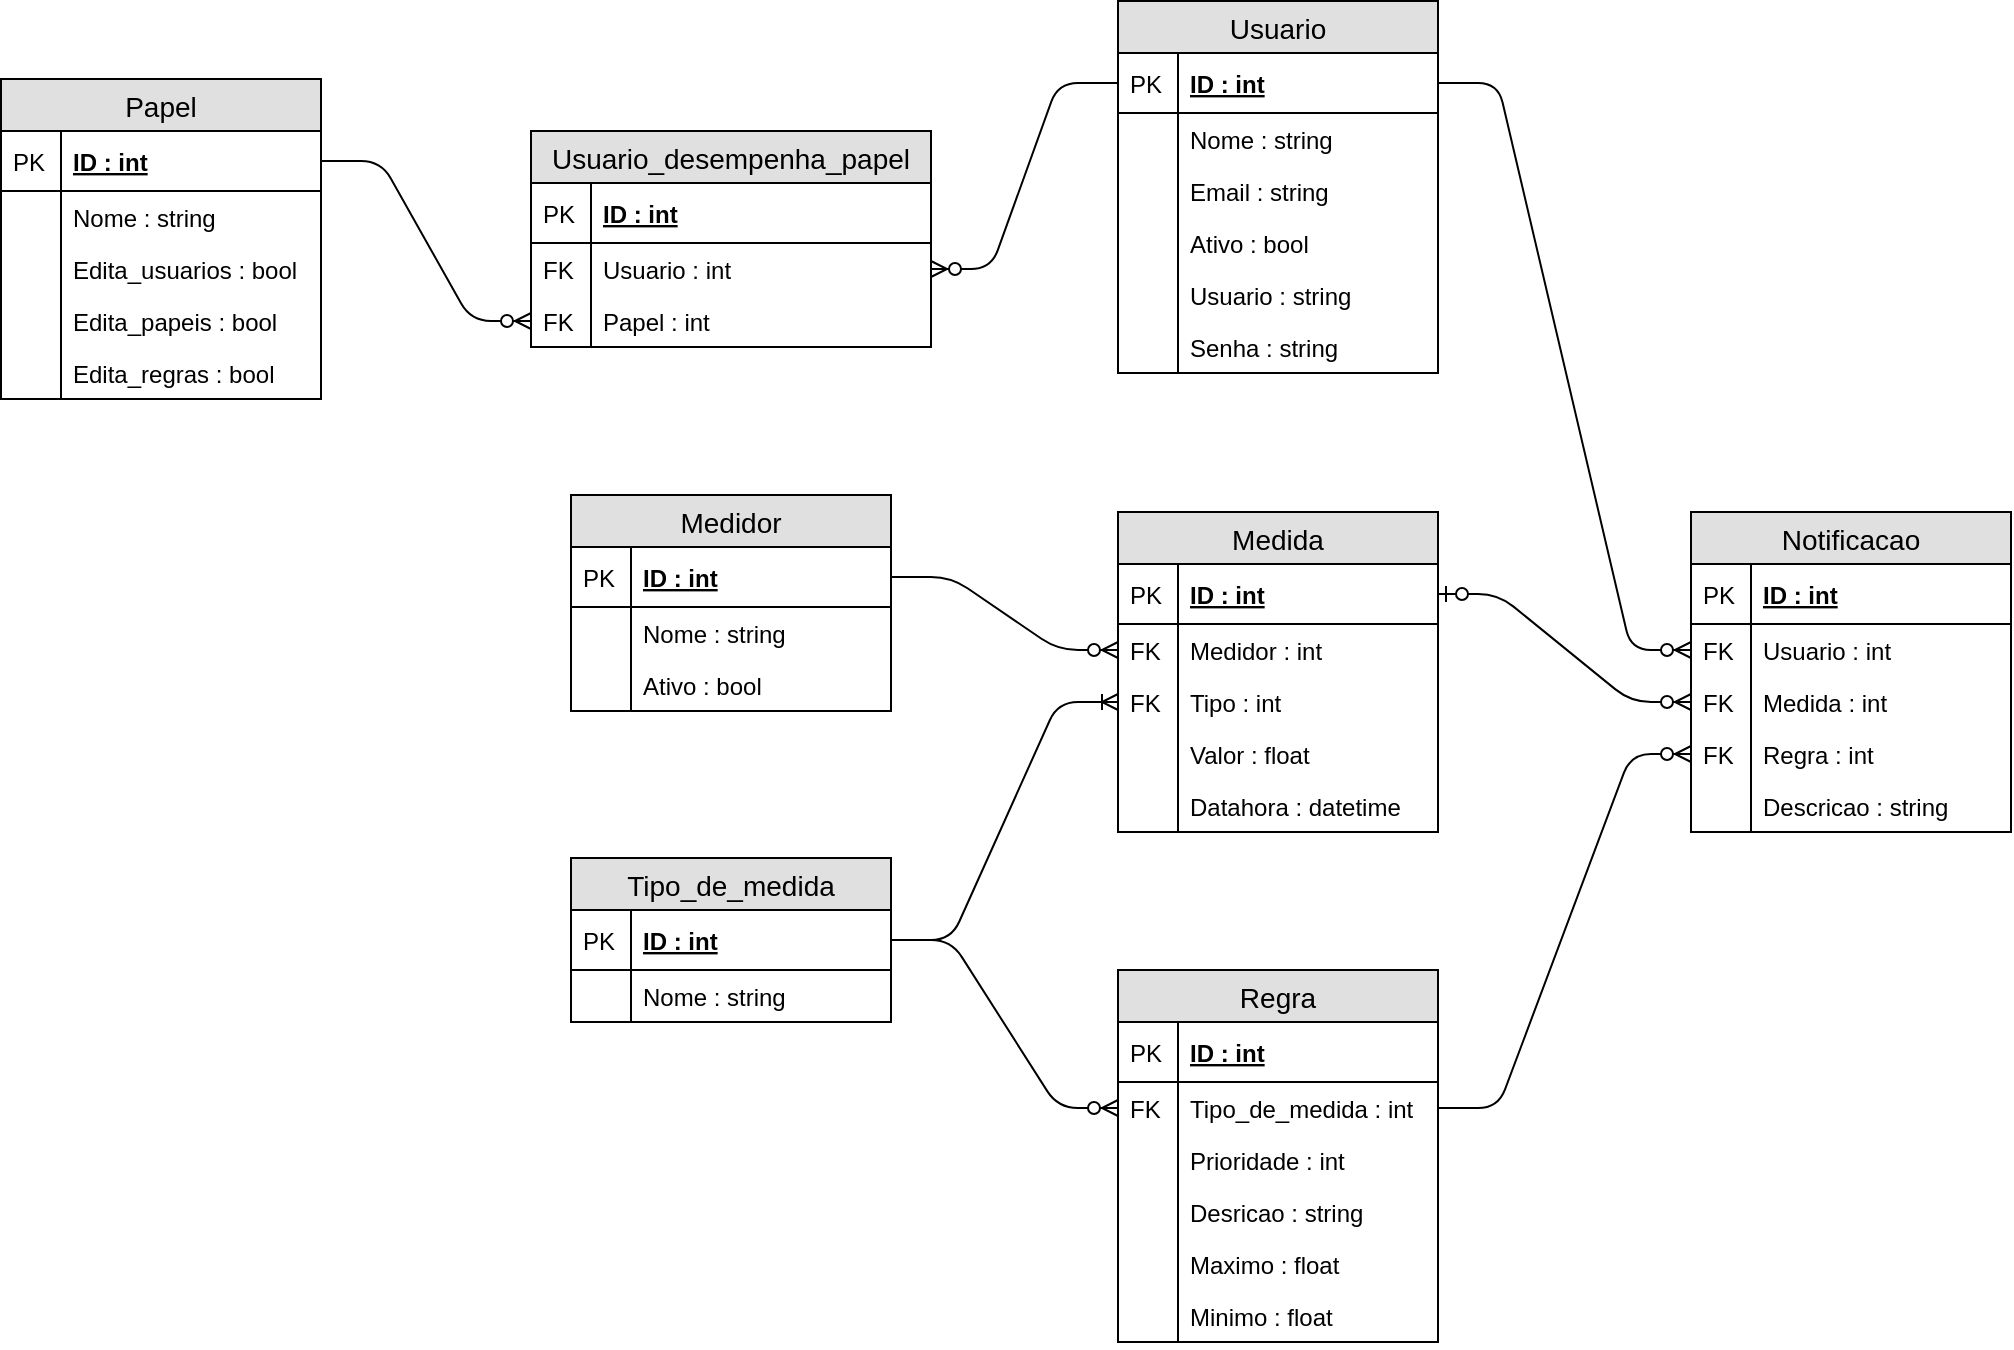 <mxfile version="12.0.0" type="device" pages="1"><diagram id="R5HWI4KA7TlAZD9n3htq" name="Page-1"><mxGraphModel dx="1451" dy="529" grid="1" gridSize="10" guides="1" tooltips="1" connect="1" arrows="1" fold="1" page="1" pageScale="1" pageWidth="1169" pageHeight="827" math="0" shadow="0"><root><mxCell id="0"/><mxCell id="1" parent="0"/><mxCell id="_QGYTrdK6hALxJTFWJvs-78" value="" style="edgeStyle=entityRelationEdgeStyle;fontSize=12;html=1;endArrow=ERzeroToMany;endFill=1;" parent="1" source="_QGYTrdK6hALxJTFWJvs-45" target="_QGYTrdK6hALxJTFWJvs-71" edge="1"><mxGeometry width="100" height="100" relative="1" as="geometry"><mxPoint x="916" y="711" as="sourcePoint"/><mxPoint x="856" y="581" as="targetPoint"/></mxGeometry></mxCell><mxCell id="_QGYTrdK6hALxJTFWJvs-1" value="Medidor" style="swimlane;fontStyle=0;childLayout=stackLayout;horizontal=1;startSize=26;fillColor=#e0e0e0;horizontalStack=0;resizeParent=1;resizeParentMax=0;resizeLast=0;collapsible=1;marginBottom=0;swimlaneFillColor=#ffffff;align=center;fontSize=14;" parent="1" vertex="1"><mxGeometry x="366.5" y="305.5" width="160" height="108" as="geometry"/></mxCell><mxCell id="_QGYTrdK6hALxJTFWJvs-2" value="ID : int" style="shape=partialRectangle;top=0;left=0;right=0;bottom=1;align=left;verticalAlign=middle;fillColor=none;spacingLeft=34;spacingRight=4;overflow=hidden;rotatable=0;points=[[0,0.5],[1,0.5]];portConstraint=eastwest;dropTarget=0;fontStyle=5;fontSize=12;" parent="_QGYTrdK6hALxJTFWJvs-1" vertex="1"><mxGeometry y="26" width="160" height="30" as="geometry"/></mxCell><mxCell id="_QGYTrdK6hALxJTFWJvs-3" value="PK" style="shape=partialRectangle;top=0;left=0;bottom=0;fillColor=none;align=left;verticalAlign=middle;spacingLeft=4;spacingRight=4;overflow=hidden;rotatable=0;points=[];portConstraint=eastwest;part=1;fontSize=12;" parent="_QGYTrdK6hALxJTFWJvs-2" vertex="1" connectable="0"><mxGeometry width="30" height="30" as="geometry"/></mxCell><mxCell id="_QGYTrdK6hALxJTFWJvs-4" value="Nome : string" style="shape=partialRectangle;top=0;left=0;right=0;bottom=0;align=left;verticalAlign=top;fillColor=none;spacingLeft=34;spacingRight=4;overflow=hidden;rotatable=0;points=[[0,0.5],[1,0.5]];portConstraint=eastwest;dropTarget=0;fontSize=12;" parent="_QGYTrdK6hALxJTFWJvs-1" vertex="1"><mxGeometry y="56" width="160" height="26" as="geometry"/></mxCell><mxCell id="_QGYTrdK6hALxJTFWJvs-5" value="" style="shape=partialRectangle;top=0;left=0;bottom=0;fillColor=none;align=left;verticalAlign=top;spacingLeft=4;spacingRight=4;overflow=hidden;rotatable=0;points=[];portConstraint=eastwest;part=1;fontSize=12;" parent="_QGYTrdK6hALxJTFWJvs-4" vertex="1" connectable="0"><mxGeometry width="30" height="26" as="geometry"/></mxCell><mxCell id="_QGYTrdK6hALxJTFWJvs-6" value="Ativo : bool" style="shape=partialRectangle;top=0;left=0;right=0;bottom=0;align=left;verticalAlign=top;fillColor=none;spacingLeft=34;spacingRight=4;overflow=hidden;rotatable=0;points=[[0,0.5],[1,0.5]];portConstraint=eastwest;dropTarget=0;fontSize=12;" parent="_QGYTrdK6hALxJTFWJvs-1" vertex="1"><mxGeometry y="82" width="160" height="26" as="geometry"/></mxCell><mxCell id="_QGYTrdK6hALxJTFWJvs-7" value="" style="shape=partialRectangle;top=0;left=0;bottom=0;fillColor=none;align=left;verticalAlign=top;spacingLeft=4;spacingRight=4;overflow=hidden;rotatable=0;points=[];portConstraint=eastwest;part=1;fontSize=12;" parent="_QGYTrdK6hALxJTFWJvs-6" vertex="1" connectable="0"><mxGeometry width="30" height="26" as="geometry"/></mxCell><mxCell id="_QGYTrdK6hALxJTFWJvs-16" value="Tipo_de_medida" style="swimlane;fontStyle=0;childLayout=stackLayout;horizontal=1;startSize=26;fillColor=#e0e0e0;horizontalStack=0;resizeParent=1;resizeParentMax=0;resizeLast=0;collapsible=1;marginBottom=0;swimlaneFillColor=#ffffff;align=center;fontSize=14;" parent="1" vertex="1"><mxGeometry x="366.5" y="487" width="160" height="82" as="geometry"/></mxCell><mxCell id="_QGYTrdK6hALxJTFWJvs-17" value="ID : int" style="shape=partialRectangle;top=0;left=0;right=0;bottom=1;align=left;verticalAlign=middle;fillColor=none;spacingLeft=34;spacingRight=4;overflow=hidden;rotatable=0;points=[[0,0.5],[1,0.5]];portConstraint=eastwest;dropTarget=0;fontStyle=5;fontSize=12;" parent="_QGYTrdK6hALxJTFWJvs-16" vertex="1"><mxGeometry y="26" width="160" height="30" as="geometry"/></mxCell><mxCell id="_QGYTrdK6hALxJTFWJvs-18" value="PK" style="shape=partialRectangle;top=0;left=0;bottom=0;fillColor=none;align=left;verticalAlign=middle;spacingLeft=4;spacingRight=4;overflow=hidden;rotatable=0;points=[];portConstraint=eastwest;part=1;fontSize=12;" parent="_QGYTrdK6hALxJTFWJvs-17" vertex="1" connectable="0"><mxGeometry width="30" height="30" as="geometry"/></mxCell><mxCell id="_QGYTrdK6hALxJTFWJvs-19" value="Nome : string" style="shape=partialRectangle;top=0;left=0;right=0;bottom=0;align=left;verticalAlign=top;fillColor=none;spacingLeft=34;spacingRight=4;overflow=hidden;rotatable=0;points=[[0,0.5],[1,0.5]];portConstraint=eastwest;dropTarget=0;fontSize=12;" parent="_QGYTrdK6hALxJTFWJvs-16" vertex="1"><mxGeometry y="56" width="160" height="26" as="geometry"/></mxCell><mxCell id="_QGYTrdK6hALxJTFWJvs-20" value="" style="shape=partialRectangle;top=0;left=0;bottom=0;fillColor=none;align=left;verticalAlign=top;spacingLeft=4;spacingRight=4;overflow=hidden;rotatable=0;points=[];portConstraint=eastwest;part=1;fontSize=12;" parent="_QGYTrdK6hALxJTFWJvs-19" vertex="1" connectable="0"><mxGeometry width="30" height="26" as="geometry"/></mxCell><mxCell id="_QGYTrdK6hALxJTFWJvs-27" value="Medida" style="swimlane;fontStyle=0;childLayout=stackLayout;horizontal=1;startSize=26;fillColor=#e0e0e0;horizontalStack=0;resizeParent=1;resizeParentMax=0;resizeLast=0;collapsible=1;marginBottom=0;swimlaneFillColor=#ffffff;align=center;fontSize=14;" parent="1" vertex="1"><mxGeometry x="640" y="314" width="160" height="160" as="geometry"/></mxCell><mxCell id="_QGYTrdK6hALxJTFWJvs-28" value="ID : int" style="shape=partialRectangle;top=0;left=0;right=0;bottom=1;align=left;verticalAlign=middle;fillColor=none;spacingLeft=34;spacingRight=4;overflow=hidden;rotatable=0;points=[[0,0.5],[1,0.5]];portConstraint=eastwest;dropTarget=0;fontStyle=5;fontSize=12;" parent="_QGYTrdK6hALxJTFWJvs-27" vertex="1"><mxGeometry y="26" width="160" height="30" as="geometry"/></mxCell><mxCell id="_QGYTrdK6hALxJTFWJvs-29" value="PK" style="shape=partialRectangle;top=0;left=0;bottom=0;fillColor=none;align=left;verticalAlign=middle;spacingLeft=4;spacingRight=4;overflow=hidden;rotatable=0;points=[];portConstraint=eastwest;part=1;fontSize=12;" parent="_QGYTrdK6hALxJTFWJvs-28" vertex="1" connectable="0"><mxGeometry width="30" height="30" as="geometry"/></mxCell><mxCell id="_QGYTrdK6hALxJTFWJvs-30" value="Medidor : int" style="shape=partialRectangle;top=0;left=0;right=0;bottom=0;align=left;verticalAlign=top;fillColor=none;spacingLeft=34;spacingRight=4;overflow=hidden;rotatable=0;points=[[0,0.5],[1,0.5]];portConstraint=eastwest;dropTarget=0;fontSize=12;" parent="_QGYTrdK6hALxJTFWJvs-27" vertex="1"><mxGeometry y="56" width="160" height="26" as="geometry"/></mxCell><mxCell id="_QGYTrdK6hALxJTFWJvs-31" value="FK" style="shape=partialRectangle;top=0;left=0;bottom=0;fillColor=none;align=left;verticalAlign=top;spacingLeft=4;spacingRight=4;overflow=hidden;rotatable=0;points=[];portConstraint=eastwest;part=1;fontSize=12;" parent="_QGYTrdK6hALxJTFWJvs-30" vertex="1" connectable="0"><mxGeometry width="30" height="26" as="geometry"/></mxCell><mxCell id="_QGYTrdK6hALxJTFWJvs-32" value="Tipo : int" style="shape=partialRectangle;top=0;left=0;right=0;bottom=0;align=left;verticalAlign=top;fillColor=none;spacingLeft=34;spacingRight=4;overflow=hidden;rotatable=0;points=[[0,0.5],[1,0.5]];portConstraint=eastwest;dropTarget=0;fontSize=12;" parent="_QGYTrdK6hALxJTFWJvs-27" vertex="1"><mxGeometry y="82" width="160" height="26" as="geometry"/></mxCell><mxCell id="_QGYTrdK6hALxJTFWJvs-33" value="FK" style="shape=partialRectangle;top=0;left=0;bottom=0;fillColor=none;align=left;verticalAlign=top;spacingLeft=4;spacingRight=4;overflow=hidden;rotatable=0;points=[];portConstraint=eastwest;part=1;fontSize=12;" parent="_QGYTrdK6hALxJTFWJvs-32" vertex="1" connectable="0"><mxGeometry width="30" height="26" as="geometry"/></mxCell><mxCell id="_QGYTrdK6hALxJTFWJvs-34" value="Valor : float" style="shape=partialRectangle;top=0;left=0;right=0;bottom=0;align=left;verticalAlign=top;fillColor=none;spacingLeft=34;spacingRight=4;overflow=hidden;rotatable=0;points=[[0,0.5],[1,0.5]];portConstraint=eastwest;dropTarget=0;fontSize=12;" parent="_QGYTrdK6hALxJTFWJvs-27" vertex="1"><mxGeometry y="108" width="160" height="26" as="geometry"/></mxCell><mxCell id="_QGYTrdK6hALxJTFWJvs-35" value="" style="shape=partialRectangle;top=0;left=0;bottom=0;fillColor=none;align=left;verticalAlign=top;spacingLeft=4;spacingRight=4;overflow=hidden;rotatable=0;points=[];portConstraint=eastwest;part=1;fontSize=12;" parent="_QGYTrdK6hALxJTFWJvs-34" vertex="1" connectable="0"><mxGeometry width="30" height="26" as="geometry"/></mxCell><mxCell id="_QGYTrdK6hALxJTFWJvs-42" value="Datahora : datetime" style="shape=partialRectangle;top=0;left=0;right=0;bottom=0;align=left;verticalAlign=top;fillColor=none;spacingLeft=34;spacingRight=4;overflow=hidden;rotatable=0;points=[[0,0.5],[1,0.5]];portConstraint=eastwest;dropTarget=0;fontSize=12;" parent="_QGYTrdK6hALxJTFWJvs-27" vertex="1"><mxGeometry y="134" width="160" height="26" as="geometry"/></mxCell><mxCell id="_QGYTrdK6hALxJTFWJvs-43" value="" style="shape=partialRectangle;top=0;left=0;bottom=0;fillColor=none;align=left;verticalAlign=top;spacingLeft=4;spacingRight=4;overflow=hidden;rotatable=0;points=[];portConstraint=eastwest;part=1;fontSize=12;" parent="_QGYTrdK6hALxJTFWJvs-42" vertex="1" connectable="0"><mxGeometry width="30" height="26" as="geometry"/></mxCell><mxCell id="_QGYTrdK6hALxJTFWJvs-38" value="" style="edgeStyle=entityRelationEdgeStyle;fontSize=12;html=1;endArrow=ERzeroToMany;endFill=1;exitX=1;exitY=0.5;exitDx=0;exitDy=0;entryX=0;entryY=0.5;entryDx=0;entryDy=0;" parent="1" source="_QGYTrdK6hALxJTFWJvs-2" target="_QGYTrdK6hALxJTFWJvs-30" edge="1"><mxGeometry width="100" height="100" relative="1" as="geometry"><mxPoint x="366.5" y="633" as="sourcePoint"/><mxPoint x="466.5" y="533" as="targetPoint"/></mxGeometry></mxCell><mxCell id="_QGYTrdK6hALxJTFWJvs-39" value="" style="edgeStyle=entityRelationEdgeStyle;fontSize=12;html=1;endArrow=ERoneToMany;entryX=0;entryY=0.5;entryDx=0;entryDy=0;exitX=1;exitY=0.5;exitDx=0;exitDy=0;" parent="1" source="_QGYTrdK6hALxJTFWJvs-17" target="_QGYTrdK6hALxJTFWJvs-32" edge="1"><mxGeometry width="100" height="100" relative="1" as="geometry"><mxPoint x="366.5" y="653" as="sourcePoint"/><mxPoint x="466.5" y="553" as="targetPoint"/></mxGeometry></mxCell><mxCell id="_QGYTrdK6hALxJTFWJvs-44" value="Usuario" style="swimlane;fontStyle=0;childLayout=stackLayout;horizontal=1;startSize=26;fillColor=#e0e0e0;horizontalStack=0;resizeParent=1;resizeParentMax=0;resizeLast=0;collapsible=1;marginBottom=0;swimlaneFillColor=#ffffff;align=center;fontSize=14;" parent="1" vertex="1"><mxGeometry x="640" y="58.5" width="160" height="186" as="geometry"/></mxCell><mxCell id="_QGYTrdK6hALxJTFWJvs-45" value="ID : int" style="shape=partialRectangle;top=0;left=0;right=0;bottom=1;align=left;verticalAlign=middle;fillColor=none;spacingLeft=34;spacingRight=4;overflow=hidden;rotatable=0;points=[[0,0.5],[1,0.5]];portConstraint=eastwest;dropTarget=0;fontStyle=5;fontSize=12;" parent="_QGYTrdK6hALxJTFWJvs-44" vertex="1"><mxGeometry y="26" width="160" height="30" as="geometry"/></mxCell><mxCell id="_QGYTrdK6hALxJTFWJvs-46" value="PK" style="shape=partialRectangle;top=0;left=0;bottom=0;fillColor=none;align=left;verticalAlign=middle;spacingLeft=4;spacingRight=4;overflow=hidden;rotatable=0;points=[];portConstraint=eastwest;part=1;fontSize=12;" parent="_QGYTrdK6hALxJTFWJvs-45" vertex="1" connectable="0"><mxGeometry width="30" height="30" as="geometry"/></mxCell><mxCell id="_QGYTrdK6hALxJTFWJvs-47" value="Nome : string" style="shape=partialRectangle;top=0;left=0;right=0;bottom=0;align=left;verticalAlign=top;fillColor=none;spacingLeft=34;spacingRight=4;overflow=hidden;rotatable=0;points=[[0,0.5],[1,0.5]];portConstraint=eastwest;dropTarget=0;fontSize=12;" parent="_QGYTrdK6hALxJTFWJvs-44" vertex="1"><mxGeometry y="56" width="160" height="26" as="geometry"/></mxCell><mxCell id="_QGYTrdK6hALxJTFWJvs-48" value="" style="shape=partialRectangle;top=0;left=0;bottom=0;fillColor=none;align=left;verticalAlign=top;spacingLeft=4;spacingRight=4;overflow=hidden;rotatable=0;points=[];portConstraint=eastwest;part=1;fontSize=12;" parent="_QGYTrdK6hALxJTFWJvs-47" vertex="1" connectable="0"><mxGeometry width="30" height="26" as="geometry"/></mxCell><mxCell id="_QGYTrdK6hALxJTFWJvs-49" value="Email : string" style="shape=partialRectangle;top=0;left=0;right=0;bottom=0;align=left;verticalAlign=top;fillColor=none;spacingLeft=34;spacingRight=4;overflow=hidden;rotatable=0;points=[[0,0.5],[1,0.5]];portConstraint=eastwest;dropTarget=0;fontSize=12;" parent="_QGYTrdK6hALxJTFWJvs-44" vertex="1"><mxGeometry y="82" width="160" height="26" as="geometry"/></mxCell><mxCell id="_QGYTrdK6hALxJTFWJvs-50" value="" style="shape=partialRectangle;top=0;left=0;bottom=0;fillColor=none;align=left;verticalAlign=top;spacingLeft=4;spacingRight=4;overflow=hidden;rotatable=0;points=[];portConstraint=eastwest;part=1;fontSize=12;" parent="_QGYTrdK6hALxJTFWJvs-49" vertex="1" connectable="0"><mxGeometry width="30" height="26" as="geometry"/></mxCell><mxCell id="_QGYTrdK6hALxJTFWJvs-51" value="Ativo : bool" style="shape=partialRectangle;top=0;left=0;right=0;bottom=0;align=left;verticalAlign=top;fillColor=none;spacingLeft=34;spacingRight=4;overflow=hidden;rotatable=0;points=[[0,0.5],[1,0.5]];portConstraint=eastwest;dropTarget=0;fontSize=12;" parent="_QGYTrdK6hALxJTFWJvs-44" vertex="1"><mxGeometry y="108" width="160" height="26" as="geometry"/></mxCell><mxCell id="_QGYTrdK6hALxJTFWJvs-52" value="" style="shape=partialRectangle;top=0;left=0;bottom=0;fillColor=none;align=left;verticalAlign=top;spacingLeft=4;spacingRight=4;overflow=hidden;rotatable=0;points=[];portConstraint=eastwest;part=1;fontSize=12;" parent="_QGYTrdK6hALxJTFWJvs-51" vertex="1" connectable="0"><mxGeometry width="30" height="26" as="geometry"/></mxCell><mxCell id="anYqdOraY1a7QX0GeDc4-3" value="Usuario : string" style="shape=partialRectangle;top=0;left=0;right=0;bottom=0;align=left;verticalAlign=top;fillColor=none;spacingLeft=34;spacingRight=4;overflow=hidden;rotatable=0;points=[[0,0.5],[1,0.5]];portConstraint=eastwest;dropTarget=0;fontSize=12;" vertex="1" parent="_QGYTrdK6hALxJTFWJvs-44"><mxGeometry y="134" width="160" height="26" as="geometry"/></mxCell><mxCell id="anYqdOraY1a7QX0GeDc4-4" value="" style="shape=partialRectangle;top=0;left=0;bottom=0;fillColor=none;align=left;verticalAlign=top;spacingLeft=4;spacingRight=4;overflow=hidden;rotatable=0;points=[];portConstraint=eastwest;part=1;fontSize=12;" vertex="1" connectable="0" parent="anYqdOraY1a7QX0GeDc4-3"><mxGeometry width="30" height="26" as="geometry"/></mxCell><mxCell id="anYqdOraY1a7QX0GeDc4-1" value="Senha : string" style="shape=partialRectangle;top=0;left=0;right=0;bottom=0;align=left;verticalAlign=top;fillColor=none;spacingLeft=34;spacingRight=4;overflow=hidden;rotatable=0;points=[[0,0.5],[1,0.5]];portConstraint=eastwest;dropTarget=0;fontSize=12;" vertex="1" parent="_QGYTrdK6hALxJTFWJvs-44"><mxGeometry y="160" width="160" height="26" as="geometry"/></mxCell><mxCell id="anYqdOraY1a7QX0GeDc4-2" value="" style="shape=partialRectangle;top=0;left=0;bottom=0;fillColor=none;align=left;verticalAlign=top;spacingLeft=4;spacingRight=4;overflow=hidden;rotatable=0;points=[];portConstraint=eastwest;part=1;fontSize=12;" vertex="1" connectable="0" parent="anYqdOraY1a7QX0GeDc4-1"><mxGeometry width="30" height="26" as="geometry"/></mxCell><mxCell id="_QGYTrdK6hALxJTFWJvs-55" value="Papel" style="swimlane;fontStyle=0;childLayout=stackLayout;horizontal=1;startSize=26;fillColor=#e0e0e0;horizontalStack=0;resizeParent=1;resizeParentMax=0;resizeLast=0;collapsible=1;marginBottom=0;swimlaneFillColor=#ffffff;align=center;fontSize=14;" parent="1" vertex="1"><mxGeometry x="81.5" y="97.5" width="160" height="160" as="geometry"/></mxCell><mxCell id="_QGYTrdK6hALxJTFWJvs-56" value="ID : int" style="shape=partialRectangle;top=0;left=0;right=0;bottom=1;align=left;verticalAlign=middle;fillColor=none;spacingLeft=34;spacingRight=4;overflow=hidden;rotatable=0;points=[[0,0.5],[1,0.5]];portConstraint=eastwest;dropTarget=0;fontStyle=5;fontSize=12;" parent="_QGYTrdK6hALxJTFWJvs-55" vertex="1"><mxGeometry y="26" width="160" height="30" as="geometry"/></mxCell><mxCell id="_QGYTrdK6hALxJTFWJvs-57" value="PK" style="shape=partialRectangle;top=0;left=0;bottom=0;fillColor=none;align=left;verticalAlign=middle;spacingLeft=4;spacingRight=4;overflow=hidden;rotatable=0;points=[];portConstraint=eastwest;part=1;fontSize=12;" parent="_QGYTrdK6hALxJTFWJvs-56" vertex="1" connectable="0"><mxGeometry width="30" height="30" as="geometry"/></mxCell><mxCell id="_QGYTrdK6hALxJTFWJvs-58" value="Nome : string" style="shape=partialRectangle;top=0;left=0;right=0;bottom=0;align=left;verticalAlign=top;fillColor=none;spacingLeft=34;spacingRight=4;overflow=hidden;rotatable=0;points=[[0,0.5],[1,0.5]];portConstraint=eastwest;dropTarget=0;fontSize=12;" parent="_QGYTrdK6hALxJTFWJvs-55" vertex="1"><mxGeometry y="56" width="160" height="26" as="geometry"/></mxCell><mxCell id="_QGYTrdK6hALxJTFWJvs-59" value="" style="shape=partialRectangle;top=0;left=0;bottom=0;fillColor=none;align=left;verticalAlign=top;spacingLeft=4;spacingRight=4;overflow=hidden;rotatable=0;points=[];portConstraint=eastwest;part=1;fontSize=12;" parent="_QGYTrdK6hALxJTFWJvs-58" vertex="1" connectable="0"><mxGeometry width="30" height="26" as="geometry"/></mxCell><mxCell id="_QGYTrdK6hALxJTFWJvs-101" value="Edita_usuarios : bool" style="shape=partialRectangle;top=0;left=0;right=0;bottom=0;align=left;verticalAlign=top;fillColor=none;spacingLeft=34;spacingRight=4;overflow=hidden;rotatable=0;points=[[0,0.5],[1,0.5]];portConstraint=eastwest;dropTarget=0;fontSize=12;" parent="_QGYTrdK6hALxJTFWJvs-55" vertex="1"><mxGeometry y="82" width="160" height="26" as="geometry"/></mxCell><mxCell id="_QGYTrdK6hALxJTFWJvs-102" value="" style="shape=partialRectangle;top=0;left=0;bottom=0;fillColor=none;align=left;verticalAlign=top;spacingLeft=4;spacingRight=4;overflow=hidden;rotatable=0;points=[];portConstraint=eastwest;part=1;fontSize=12;" parent="_QGYTrdK6hALxJTFWJvs-101" vertex="1" connectable="0"><mxGeometry width="30" height="26" as="geometry"/></mxCell><mxCell id="_QGYTrdK6hALxJTFWJvs-105" value="Edita_papeis : bool" style="shape=partialRectangle;top=0;left=0;right=0;bottom=0;align=left;verticalAlign=top;fillColor=none;spacingLeft=34;spacingRight=4;overflow=hidden;rotatable=0;points=[[0,0.5],[1,0.5]];portConstraint=eastwest;dropTarget=0;fontSize=12;" parent="_QGYTrdK6hALxJTFWJvs-55" vertex="1"><mxGeometry y="108" width="160" height="26" as="geometry"/></mxCell><mxCell id="_QGYTrdK6hALxJTFWJvs-106" value="" style="shape=partialRectangle;top=0;left=0;bottom=0;fillColor=none;align=left;verticalAlign=top;spacingLeft=4;spacingRight=4;overflow=hidden;rotatable=0;points=[];portConstraint=eastwest;part=1;fontSize=12;" parent="_QGYTrdK6hALxJTFWJvs-105" vertex="1" connectable="0"><mxGeometry width="30" height="26" as="geometry"/></mxCell><mxCell id="_QGYTrdK6hALxJTFWJvs-107" value="Edita_regras : bool" style="shape=partialRectangle;top=0;left=0;right=0;bottom=0;align=left;verticalAlign=top;fillColor=none;spacingLeft=34;spacingRight=4;overflow=hidden;rotatable=0;points=[[0,0.5],[1,0.5]];portConstraint=eastwest;dropTarget=0;fontSize=12;" parent="_QGYTrdK6hALxJTFWJvs-55" vertex="1"><mxGeometry y="134" width="160" height="26" as="geometry"/></mxCell><mxCell id="_QGYTrdK6hALxJTFWJvs-108" value="" style="shape=partialRectangle;top=0;left=0;bottom=0;fillColor=none;align=left;verticalAlign=top;spacingLeft=4;spacingRight=4;overflow=hidden;rotatable=0;points=[];portConstraint=eastwest;part=1;fontSize=12;" parent="_QGYTrdK6hALxJTFWJvs-107" vertex="1" connectable="0"><mxGeometry width="30" height="26" as="geometry"/></mxCell><mxCell id="_QGYTrdK6hALxJTFWJvs-66" value="Usuario_desempenha_papel" style="swimlane;fontStyle=0;childLayout=stackLayout;horizontal=1;startSize=26;fillColor=#e0e0e0;horizontalStack=0;resizeParent=1;resizeParentMax=0;resizeLast=0;collapsible=1;marginBottom=0;swimlaneFillColor=#ffffff;align=center;fontSize=14;" parent="1" vertex="1"><mxGeometry x="346.5" y="123.5" width="200" height="108" as="geometry"/></mxCell><mxCell id="_QGYTrdK6hALxJTFWJvs-67" value="ID : int" style="shape=partialRectangle;top=0;left=0;right=0;bottom=1;align=left;verticalAlign=middle;fillColor=none;spacingLeft=34;spacingRight=4;overflow=hidden;rotatable=0;points=[[0,0.5],[1,0.5]];portConstraint=eastwest;dropTarget=0;fontStyle=5;fontSize=12;" parent="_QGYTrdK6hALxJTFWJvs-66" vertex="1"><mxGeometry y="26" width="200" height="30" as="geometry"/></mxCell><mxCell id="_QGYTrdK6hALxJTFWJvs-68" value="PK" style="shape=partialRectangle;top=0;left=0;bottom=0;fillColor=none;align=left;verticalAlign=middle;spacingLeft=4;spacingRight=4;overflow=hidden;rotatable=0;points=[];portConstraint=eastwest;part=1;fontSize=12;" parent="_QGYTrdK6hALxJTFWJvs-67" vertex="1" connectable="0"><mxGeometry width="30" height="30" as="geometry"/></mxCell><mxCell id="_QGYTrdK6hALxJTFWJvs-71" value="Usuario : int" style="shape=partialRectangle;top=0;left=0;right=0;bottom=0;align=left;verticalAlign=top;fillColor=none;spacingLeft=34;spacingRight=4;overflow=hidden;rotatable=0;points=[[0,0.5],[1,0.5]];portConstraint=eastwest;dropTarget=0;fontSize=12;" parent="_QGYTrdK6hALxJTFWJvs-66" vertex="1"><mxGeometry y="56" width="200" height="26" as="geometry"/></mxCell><mxCell id="_QGYTrdK6hALxJTFWJvs-72" value="FK" style="shape=partialRectangle;top=0;left=0;bottom=0;fillColor=none;align=left;verticalAlign=top;spacingLeft=4;spacingRight=4;overflow=hidden;rotatable=0;points=[];portConstraint=eastwest;part=1;fontSize=12;" parent="_QGYTrdK6hALxJTFWJvs-71" vertex="1" connectable="0"><mxGeometry width="30" height="26" as="geometry"/></mxCell><mxCell id="_QGYTrdK6hALxJTFWJvs-69" value="Papel : int" style="shape=partialRectangle;top=0;left=0;right=0;bottom=0;align=left;verticalAlign=top;fillColor=none;spacingLeft=34;spacingRight=4;overflow=hidden;rotatable=0;points=[[0,0.5],[1,0.5]];portConstraint=eastwest;dropTarget=0;fontSize=12;" parent="_QGYTrdK6hALxJTFWJvs-66" vertex="1"><mxGeometry y="82" width="200" height="26" as="geometry"/></mxCell><mxCell id="_QGYTrdK6hALxJTFWJvs-70" value="FK" style="shape=partialRectangle;top=0;left=0;bottom=0;fillColor=none;align=left;verticalAlign=top;spacingLeft=4;spacingRight=4;overflow=hidden;rotatable=0;points=[];portConstraint=eastwest;part=1;fontSize=12;" parent="_QGYTrdK6hALxJTFWJvs-69" vertex="1" connectable="0"><mxGeometry width="30" height="26" as="geometry"/></mxCell><mxCell id="_QGYTrdK6hALxJTFWJvs-80" value="" style="edgeStyle=entityRelationEdgeStyle;fontSize=12;html=1;endArrow=ERzeroToMany;endFill=1;" parent="1" source="_QGYTrdK6hALxJTFWJvs-56" target="_QGYTrdK6hALxJTFWJvs-69" edge="1"><mxGeometry width="100" height="100" relative="1" as="geometry"><mxPoint x="256" y="771" as="sourcePoint"/><mxPoint x="356" y="671" as="targetPoint"/></mxGeometry></mxCell><mxCell id="_QGYTrdK6hALxJTFWJvs-87" value="Notificacao" style="swimlane;fontStyle=0;childLayout=stackLayout;horizontal=1;startSize=26;fillColor=#e0e0e0;horizontalStack=0;resizeParent=1;resizeParentMax=0;resizeLast=0;collapsible=1;marginBottom=0;swimlaneFillColor=#ffffff;align=center;fontSize=14;" parent="1" vertex="1"><mxGeometry x="926.5" y="314" width="160" height="160" as="geometry"/></mxCell><mxCell id="_QGYTrdK6hALxJTFWJvs-88" value="ID : int" style="shape=partialRectangle;top=0;left=0;right=0;bottom=1;align=left;verticalAlign=middle;fillColor=none;spacingLeft=34;spacingRight=4;overflow=hidden;rotatable=0;points=[[0,0.5],[1,0.5]];portConstraint=eastwest;dropTarget=0;fontStyle=5;fontSize=12;" parent="_QGYTrdK6hALxJTFWJvs-87" vertex="1"><mxGeometry y="26" width="160" height="30" as="geometry"/></mxCell><mxCell id="_QGYTrdK6hALxJTFWJvs-89" value="PK" style="shape=partialRectangle;top=0;left=0;bottom=0;fillColor=none;align=left;verticalAlign=middle;spacingLeft=4;spacingRight=4;overflow=hidden;rotatable=0;points=[];portConstraint=eastwest;part=1;fontSize=12;" parent="_QGYTrdK6hALxJTFWJvs-88" vertex="1" connectable="0"><mxGeometry width="30" height="30" as="geometry"/></mxCell><mxCell id="_QGYTrdK6hALxJTFWJvs-90" value="Usuario : int" style="shape=partialRectangle;top=0;left=0;right=0;bottom=0;align=left;verticalAlign=top;fillColor=none;spacingLeft=34;spacingRight=4;overflow=hidden;rotatable=0;points=[[0,0.5],[1,0.5]];portConstraint=eastwest;dropTarget=0;fontSize=12;" parent="_QGYTrdK6hALxJTFWJvs-87" vertex="1"><mxGeometry y="56" width="160" height="26" as="geometry"/></mxCell><mxCell id="_QGYTrdK6hALxJTFWJvs-91" value="FK" style="shape=partialRectangle;top=0;left=0;bottom=0;fillColor=none;align=left;verticalAlign=top;spacingLeft=4;spacingRight=4;overflow=hidden;rotatable=0;points=[];portConstraint=eastwest;part=1;fontSize=12;" parent="_QGYTrdK6hALxJTFWJvs-90" vertex="1" connectable="0"><mxGeometry width="30" height="26" as="geometry"/></mxCell><mxCell id="_QGYTrdK6hALxJTFWJvs-92" value="Medida : int" style="shape=partialRectangle;top=0;left=0;right=0;bottom=0;align=left;verticalAlign=top;fillColor=none;spacingLeft=34;spacingRight=4;overflow=hidden;rotatable=0;points=[[0,0.5],[1,0.5]];portConstraint=eastwest;dropTarget=0;fontSize=12;" parent="_QGYTrdK6hALxJTFWJvs-87" vertex="1"><mxGeometry y="82" width="160" height="26" as="geometry"/></mxCell><mxCell id="_QGYTrdK6hALxJTFWJvs-93" value="FK" style="shape=partialRectangle;top=0;left=0;bottom=0;fillColor=none;align=left;verticalAlign=top;spacingLeft=4;spacingRight=4;overflow=hidden;rotatable=0;points=[];portConstraint=eastwest;part=1;fontSize=12;" parent="_QGYTrdK6hALxJTFWJvs-92" vertex="1" connectable="0"><mxGeometry width="30" height="26" as="geometry"/></mxCell><mxCell id="_QGYTrdK6hALxJTFWJvs-94" value="Regra : int" style="shape=partialRectangle;top=0;left=0;right=0;bottom=0;align=left;verticalAlign=top;fillColor=none;spacingLeft=34;spacingRight=4;overflow=hidden;rotatable=0;points=[[0,0.5],[1,0.5]];portConstraint=eastwest;dropTarget=0;fontSize=12;" parent="_QGYTrdK6hALxJTFWJvs-87" vertex="1"><mxGeometry y="108" width="160" height="26" as="geometry"/></mxCell><mxCell id="_QGYTrdK6hALxJTFWJvs-95" value="FK" style="shape=partialRectangle;top=0;left=0;bottom=0;fillColor=none;align=left;verticalAlign=top;spacingLeft=4;spacingRight=4;overflow=hidden;rotatable=0;points=[];portConstraint=eastwest;part=1;fontSize=12;" parent="_QGYTrdK6hALxJTFWJvs-94" vertex="1" connectable="0"><mxGeometry width="30" height="26" as="geometry"/></mxCell><mxCell id="_QGYTrdK6hALxJTFWJvs-120" value="Descricao : string" style="shape=partialRectangle;top=0;left=0;right=0;bottom=0;align=left;verticalAlign=top;fillColor=none;spacingLeft=34;spacingRight=4;overflow=hidden;rotatable=0;points=[[0,0.5],[1,0.5]];portConstraint=eastwest;dropTarget=0;fontSize=12;" parent="_QGYTrdK6hALxJTFWJvs-87" vertex="1"><mxGeometry y="134" width="160" height="26" as="geometry"/></mxCell><mxCell id="_QGYTrdK6hALxJTFWJvs-121" value="" style="shape=partialRectangle;top=0;left=0;bottom=0;fillColor=none;align=left;verticalAlign=top;spacingLeft=4;spacingRight=4;overflow=hidden;rotatable=0;points=[];portConstraint=eastwest;part=1;fontSize=12;" parent="_QGYTrdK6hALxJTFWJvs-120" vertex="1" connectable="0"><mxGeometry width="30" height="26" as="geometry"/></mxCell><mxCell id="_QGYTrdK6hALxJTFWJvs-98" value="" style="edgeStyle=entityRelationEdgeStyle;fontSize=12;html=1;endArrow=ERzeroToMany;endFill=1;" parent="1" source="_QGYTrdK6hALxJTFWJvs-45" target="_QGYTrdK6hALxJTFWJvs-90" edge="1"><mxGeometry width="100" height="100" relative="1" as="geometry"><mxPoint x="226.5" y="744.5" as="sourcePoint"/><mxPoint x="326.5" y="644.5" as="targetPoint"/></mxGeometry></mxCell><mxCell id="_QGYTrdK6hALxJTFWJvs-100" value="" style="edgeStyle=entityRelationEdgeStyle;fontSize=12;html=1;endArrow=ERzeroToMany;startArrow=ERzeroToOne;" parent="1" source="_QGYTrdK6hALxJTFWJvs-28" target="_QGYTrdK6hALxJTFWJvs-92" edge="1"><mxGeometry width="100" height="100" relative="1" as="geometry"><mxPoint x="76.5" y="744.5" as="sourcePoint"/><mxPoint x="176.5" y="644.5" as="targetPoint"/></mxGeometry></mxCell><mxCell id="_QGYTrdK6hALxJTFWJvs-123" value="Regra" style="swimlane;fontStyle=0;childLayout=stackLayout;horizontal=1;startSize=26;fillColor=#e0e0e0;horizontalStack=0;resizeParent=1;resizeParentMax=0;resizeLast=0;collapsible=1;marginBottom=0;swimlaneFillColor=#ffffff;align=center;fontSize=14;" parent="1" vertex="1"><mxGeometry x="640" y="543" width="160" height="186" as="geometry"/></mxCell><mxCell id="_QGYTrdK6hALxJTFWJvs-124" value="ID : int" style="shape=partialRectangle;top=0;left=0;right=0;bottom=1;align=left;verticalAlign=middle;fillColor=none;spacingLeft=34;spacingRight=4;overflow=hidden;rotatable=0;points=[[0,0.5],[1,0.5]];portConstraint=eastwest;dropTarget=0;fontStyle=5;fontSize=12;" parent="_QGYTrdK6hALxJTFWJvs-123" vertex="1"><mxGeometry y="26" width="160" height="30" as="geometry"/></mxCell><mxCell id="_QGYTrdK6hALxJTFWJvs-125" value="PK" style="shape=partialRectangle;top=0;left=0;bottom=0;fillColor=none;align=left;verticalAlign=middle;spacingLeft=4;spacingRight=4;overflow=hidden;rotatable=0;points=[];portConstraint=eastwest;part=1;fontSize=12;" parent="_QGYTrdK6hALxJTFWJvs-124" vertex="1" connectable="0"><mxGeometry width="30" height="30" as="geometry"/></mxCell><mxCell id="_QGYTrdK6hALxJTFWJvs-139" value="Tipo_de_medida : int" style="shape=partialRectangle;top=0;left=0;right=0;bottom=0;align=left;verticalAlign=top;fillColor=none;spacingLeft=34;spacingRight=4;overflow=hidden;rotatable=0;points=[[0,0.5],[1,0.5]];portConstraint=eastwest;dropTarget=0;fontSize=12;" parent="_QGYTrdK6hALxJTFWJvs-123" vertex="1"><mxGeometry y="56" width="160" height="26" as="geometry"/></mxCell><mxCell id="_QGYTrdK6hALxJTFWJvs-140" value="FK" style="shape=partialRectangle;top=0;left=0;bottom=0;fillColor=none;align=left;verticalAlign=top;spacingLeft=4;spacingRight=4;overflow=hidden;rotatable=0;points=[];portConstraint=eastwest;part=1;fontSize=12;" parent="_QGYTrdK6hALxJTFWJvs-139" vertex="1" connectable="0"><mxGeometry width="30" height="26" as="geometry"/></mxCell><mxCell id="_QGYTrdK6hALxJTFWJvs-143" value="Prioridade : int" style="shape=partialRectangle;top=0;left=0;right=0;bottom=0;align=left;verticalAlign=top;fillColor=none;spacingLeft=34;spacingRight=4;overflow=hidden;rotatable=0;points=[[0,0.5],[1,0.5]];portConstraint=eastwest;dropTarget=0;fontSize=12;" parent="_QGYTrdK6hALxJTFWJvs-123" vertex="1"><mxGeometry y="82" width="160" height="26" as="geometry"/></mxCell><mxCell id="_QGYTrdK6hALxJTFWJvs-144" value="" style="shape=partialRectangle;top=0;left=0;bottom=0;fillColor=none;align=left;verticalAlign=top;spacingLeft=4;spacingRight=4;overflow=hidden;rotatable=0;points=[];portConstraint=eastwest;part=1;fontSize=12;" parent="_QGYTrdK6hALxJTFWJvs-143" vertex="1" connectable="0"><mxGeometry width="30" height="26" as="geometry"/></mxCell><mxCell id="_QGYTrdK6hALxJTFWJvs-137" value="Desricao : string" style="shape=partialRectangle;top=0;left=0;right=0;bottom=0;align=left;verticalAlign=top;fillColor=none;spacingLeft=34;spacingRight=4;overflow=hidden;rotatable=0;points=[[0,0.5],[1,0.5]];portConstraint=eastwest;dropTarget=0;fontSize=12;" parent="_QGYTrdK6hALxJTFWJvs-123" vertex="1"><mxGeometry y="108" width="160" height="26" as="geometry"/></mxCell><mxCell id="_QGYTrdK6hALxJTFWJvs-138" value="" style="shape=partialRectangle;top=0;left=0;bottom=0;fillColor=none;align=left;verticalAlign=top;spacingLeft=4;spacingRight=4;overflow=hidden;rotatable=0;points=[];portConstraint=eastwest;part=1;fontSize=12;" parent="_QGYTrdK6hALxJTFWJvs-137" vertex="1" connectable="0"><mxGeometry width="30" height="26" as="geometry"/></mxCell><mxCell id="_QGYTrdK6hALxJTFWJvs-126" value="Maximo : float" style="shape=partialRectangle;top=0;left=0;right=0;bottom=0;align=left;verticalAlign=top;fillColor=none;spacingLeft=34;spacingRight=4;overflow=hidden;rotatable=0;points=[[0,0.5],[1,0.5]];portConstraint=eastwest;dropTarget=0;fontSize=12;" parent="_QGYTrdK6hALxJTFWJvs-123" vertex="1"><mxGeometry y="134" width="160" height="26" as="geometry"/></mxCell><mxCell id="_QGYTrdK6hALxJTFWJvs-127" value="" style="shape=partialRectangle;top=0;left=0;bottom=0;fillColor=none;align=left;verticalAlign=top;spacingLeft=4;spacingRight=4;overflow=hidden;rotatable=0;points=[];portConstraint=eastwest;part=1;fontSize=12;" parent="_QGYTrdK6hALxJTFWJvs-126" vertex="1" connectable="0"><mxGeometry width="30" height="26" as="geometry"/></mxCell><mxCell id="_QGYTrdK6hALxJTFWJvs-128" value="Minimo : float" style="shape=partialRectangle;top=0;left=0;right=0;bottom=0;align=left;verticalAlign=top;fillColor=none;spacingLeft=34;spacingRight=4;overflow=hidden;rotatable=0;points=[[0,0.5],[1,0.5]];portConstraint=eastwest;dropTarget=0;fontSize=12;" parent="_QGYTrdK6hALxJTFWJvs-123" vertex="1"><mxGeometry y="160" width="160" height="26" as="geometry"/></mxCell><mxCell id="_QGYTrdK6hALxJTFWJvs-129" value="" style="shape=partialRectangle;top=0;left=0;bottom=0;fillColor=none;align=left;verticalAlign=top;spacingLeft=4;spacingRight=4;overflow=hidden;rotatable=0;points=[];portConstraint=eastwest;part=1;fontSize=12;" parent="_QGYTrdK6hALxJTFWJvs-128" vertex="1" connectable="0"><mxGeometry width="30" height="26" as="geometry"/></mxCell><mxCell id="_QGYTrdK6hALxJTFWJvs-141" value="" style="edgeStyle=entityRelationEdgeStyle;fontSize=12;html=1;endArrow=ERzeroToMany;endFill=1;" parent="1" source="_QGYTrdK6hALxJTFWJvs-17" target="_QGYTrdK6hALxJTFWJvs-139" edge="1"><mxGeometry width="100" height="100" relative="1" as="geometry"><mxPoint x="86.5" y="824.5" as="sourcePoint"/><mxPoint x="186.5" y="724.5" as="targetPoint"/></mxGeometry></mxCell><mxCell id="_QGYTrdK6hALxJTFWJvs-142" value="" style="edgeStyle=entityRelationEdgeStyle;fontSize=12;html=1;endArrow=ERzeroToMany;endFill=1;" parent="1" source="_QGYTrdK6hALxJTFWJvs-139" target="_QGYTrdK6hALxJTFWJvs-94" edge="1"><mxGeometry width="100" height="100" relative="1" as="geometry"><mxPoint x="86.5" y="824.5" as="sourcePoint"/><mxPoint x="186.5" y="724.5" as="targetPoint"/></mxGeometry></mxCell></root></mxGraphModel></diagram></mxfile>